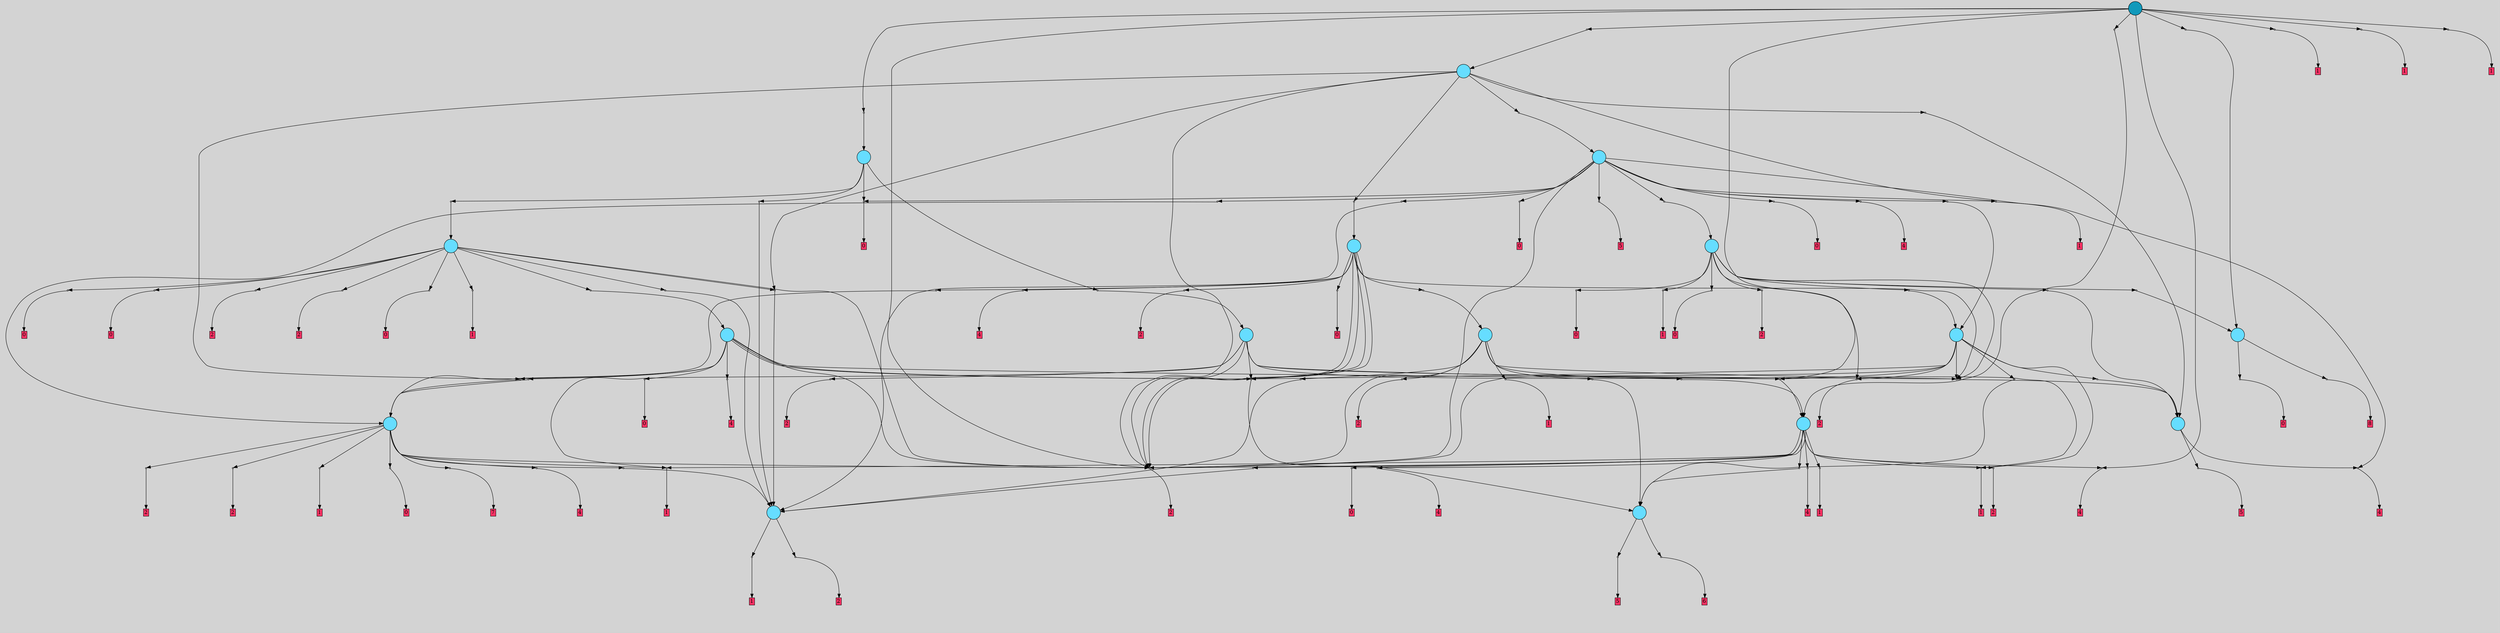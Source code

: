 // File exported with GEGELATI v1.3.1
// On the 2024-04-14 05:24:34
// With the File::TPGGraphDotExporter
digraph{
	graph[pad = "0.212, 0.055" bgcolor = lightgray]
	node[shape=circle style = filled label = ""]
		T1 [fillcolor="#66ddff"]
		T4 [fillcolor="#66ddff"]
		T5 [fillcolor="#66ddff"]
		T8 [fillcolor="#66ddff"]
		T111 [fillcolor="#66ddff"]
		T184 [fillcolor="#66ddff"]
		T219 [fillcolor="#66ddff"]
		T280 [fillcolor="#66ddff"]
		T287 [fillcolor="#66ddff"]
		T295 [fillcolor="#66ddff"]
		T332 [fillcolor="#66ddff"]
		T351 [fillcolor="#66ddff"]
		T413 [fillcolor="#66ddff"]
		T436 [fillcolor="#66ddff"]
		T483 [fillcolor="#66ddff"]
		T490 [fillcolor="#66ddff"]
		T723 [fillcolor="#1199bb"]
		P18173 [fillcolor="#cccccc" shape=point] //
		I18173 [shape=box style=invis label="1|5&3|7#1|5#4|3#0|5&#92;n"]
		P18173 -> I18173[style=invis]
		A11428 [fillcolor="#ff3366" shape=box margin=0.03 width=0 height=0 label="1"]
		T1 -> P18173 -> A11428
		P18174 [fillcolor="#cccccc" shape=point] //
		I18174 [shape=box style=invis label="1|1&1|5#3|1#3|2#2|3&#92;n"]
		P18174 -> I18174[style=invis]
		A11429 [fillcolor="#ff3366" shape=box margin=0.03 width=0 height=0 label="2"]
		T1 -> P18174 -> A11429
		P18175 [fillcolor="#cccccc" shape=point] //
		I18175 [shape=box style=invis label="1|7&2|5#4|5#3|6#0|4&#92;n"]
		P18175 -> I18175[style=invis]
		A11430 [fillcolor="#ff3366" shape=box margin=0.03 width=0 height=0 label="4"]
		T4 -> P18175 -> A11430
		P18176 [fillcolor="#cccccc" shape=point] //
		I18176 [shape=box style=invis label="5|6&3|4#3|7#1|4#3|6&#92;n3|2&3|5#2|4#0|2#4|6&#92;n1|6&0|2#3|3#3|1#0|6&#92;n3|2&0|4#1|4#4|7#2|7&#92;n4|3&0|0#2|0#2|3#0|4&#92;n4|5&1|0#2|7#0|2#1|6&#92;n4|2&2|2#3|5#2|1#0|0&#92;n1|6&4|3#0|4#4|7#3|1&#92;n4|1&3|0#3|3#3|4#3|4&#92;n6|4&4|2#0|5#3|7#1|2&#92;n"]
		P18176 -> I18176[style=invis]
		A11431 [fillcolor="#ff3366" shape=box margin=0.03 width=0 height=0 label="5"]
		T4 -> P18176 -> A11431
		P18177 [fillcolor="#cccccc" shape=point] //
		I18177 [shape=box style=invis label="6|2&0|5#0|3#2|7#3|3&#92;n4|4&3|2#2|6#4|1#3|6&#92;n"]
		P18177 -> I18177[style=invis]
		A11432 [fillcolor="#ff3366" shape=box margin=0.03 width=0 height=0 label="5"]
		T5 -> P18177 -> A11432
		P18178 [fillcolor="#cccccc" shape=point] //
		I18178 [shape=box style=invis label="5|6&2|1#2|5#2|2#4|1&#92;n7|1&2|4#0|1#2|7#1|4&#92;n3|5&1|6#4|2#4|4#2|1&#92;n3|2&0|6#1|5#4|3#0|7&#92;n0|2&0|2#3|2#4|1#3|1&#92;n6|4&0|6#0|0#2|3#2|3&#92;n7|2&1|5#4|0#3|1#2|5&#92;n3|5&2|5#2|2#1|1#4|6&#92;n7|2&4|2#2|5#4|7#4|6&#92;n0|1&3|3#4|2#2|6#4|6&#92;n"]
		P18178 -> I18178[style=invis]
		A11433 [fillcolor="#ff3366" shape=box margin=0.03 width=0 height=0 label="6"]
		T5 -> P18178 -> A11433
		P18179 [fillcolor="#cccccc" shape=point] //
		I18179 [shape=box style=invis label="4|2&4|4#2|6#0|7#3|0&#92;n2|5&4|5#2|5#1|5#0|3&#92;n2|7&1|3#1|0#2|5#0|4&#92;n4|6&0|7#0|3#3|4#3|0&#92;n4|5&4|4#1|6#1|6#2|6&#92;n2|6&2|0#0|1#3|3#4|2&#92;n3|5&0|3#1|0#2|6#1|7&#92;n6|3&2|0#3|4#1|6#0|2&#92;n7|0&2|2#3|2#3|6#3|6&#92;n"]
		P18179 -> I18179[style=invis]
		A11434 [fillcolor="#ff3366" shape=box margin=0.03 width=0 height=0 label="8"]
		T8 -> P18179 -> A11434
		P18180 [fillcolor="#cccccc" shape=point] //
		I18180 [shape=box style=invis label="3|7&0|5#1|1#4|7#2|1&#92;n6|3&0|1#1|7#4|3#2|7&#92;n1|3&3|1#4|6#0|5#3|7&#92;n3|4&4|2#3|5#1|5#0|4&#92;n0|4&1|0#4|0#4|3#3|6&#92;n1|1&0|2#2|1#3|0#3|0&#92;n"]
		P18180 -> I18180[style=invis]
		A11435 [fillcolor="#ff3366" shape=box margin=0.03 width=0 height=0 label="0"]
		T8 -> P18180 -> A11435
		P18181 [fillcolor="#cccccc" shape=point] //
		I18181 [shape=box style=invis label="1|0&1|5#2|7#4|2#2|3&#92;n0|1&1|5#3|1#4|2#2|3&#92;n1|6&4|1#2|5#3|4#0|6&#92;n"]
		P18181 -> I18181[style=invis]
		A11436 [fillcolor="#ff3366" shape=box margin=0.03 width=0 height=0 label="2"]
		T111 -> P18181 -> A11436
		P18182 [fillcolor="#cccccc" shape=point] //
		I18182 [shape=box style=invis label="1|1&1|0#4|6#4|5#1|1&#92;n2|2&3|2#3|4#4|2#1|6&#92;n2|0&3|7#2|1#1|6#2|7&#92;n"]
		P18182 -> I18182[style=invis]
		A11437 [fillcolor="#ff3366" shape=box margin=0.03 width=0 height=0 label="1"]
		T111 -> P18182 -> A11437
		P18183 [fillcolor="#cccccc" shape=point] //
		I18183 [shape=box style=invis label="0|0&1|5#4|6#4|2#2|3&#92;n5|7&3|5#3|1#3|2#3|5&#92;n"]
		P18183 -> I18183[style=invis]
		A11438 [fillcolor="#ff3366" shape=box margin=0.03 width=0 height=0 label="2"]
		T111 -> P18183 -> A11438
		P18184 [fillcolor="#cccccc" shape=point] //
		I18184 [shape=box style=invis label="2|7&1|4#2|2#2|0#4|2&#92;n1|3&3|2#4|6#0|7#2|2&#92;n0|7&1|5#0|0#0|0#4|5&#92;n1|2&4|7#3|0#0|1#2|7&#92;n2|6&1|0#3|2#1|0#4|3&#92;n3|1&0|2#4|6#3|2#2|5&#92;n7|4&2|1#4|4#1|7#0|5&#92;n2|5&3|4#1|7#0|7#4|0&#92;n"]
		P18184 -> I18184[style=invis]
		A11439 [fillcolor="#ff3366" shape=box margin=0.03 width=0 height=0 label="7"]
		T111 -> P18184 -> A11439
		P18185 [fillcolor="#cccccc" shape=point] //
		I18185 [shape=box style=invis label="1|0&3|3#4|0#4|5#1|3&#92;n7|1&1|6#4|5#4|1#4|2&#92;n"]
		P18185 -> I18185[style=invis]
		A11440 [fillcolor="#ff3366" shape=box margin=0.03 width=0 height=0 label="4"]
		T111 -> P18185 -> A11440
		P18186 [fillcolor="#cccccc" shape=point] //
		I18186 [shape=box style=invis label="4|3&0|1#0|7#4|0#4|3&#92;n6|0&3|5#3|5#0|3#3|3&#92;n1|7&3|3#3|7#4|1#2|5&#92;n7|7&0|2#3|0#3|3#2|1&#92;n6|5&2|3#2|1#2|0#2|7&#92;n"]
		P18186 -> I18186[style=invis]
		A11441 [fillcolor="#ff3366" shape=box margin=0.03 width=0 height=0 label="2"]
		T111 -> P18186 -> A11441
		P18187 [fillcolor="#cccccc" shape=point] //
		I18187 [shape=box style=invis label="1|5&3|7#1|5#1|0#0|5&#92;n1|0&3|7#2|2#0|4#3|0&#92;n0|1&3|4#2|0#0|5#3|5&#92;n"]
		P18187 -> I18187[style=invis]
		A11442 [fillcolor="#ff3366" shape=box margin=0.03 width=0 height=0 label="1"]
		T111 -> P18187 -> A11442
		P18188 [fillcolor="#cccccc" shape=point] //
		I18188 [shape=box style=invis label="3|7&0|5#1|1#4|7#2|1&#92;n1|1&0|2#2|1#3|0#3|0&#92;n1|3&3|1#4|6#0|5#3|7&#92;n3|4&4|2#3|5#1|3#0|4&#92;n0|4&1|0#4|0#4|3#4|6&#92;n2|0&0|4#3|6#4|2#1|0&#92;n"]
		P18188 -> I18188[style=invis]
		A11443 [fillcolor="#ff3366" shape=box margin=0.03 width=0 height=0 label="0"]
		T111 -> P18188 -> A11443
		P18189 [fillcolor="#cccccc" shape=point] //
		I18189 [shape=box style=invis label="4|4&2|5#0|4#3|2#0|7&#92;n2|3&3|2#3|7#1|0#4|7&#92;n0|1&1|1#3|2#1|5#2|0&#92;n"]
		P18189 -> I18189[style=invis]
		T111 -> P18189 -> T1
		P18190 [fillcolor="#cccccc" shape=point] //
		I18190 [shape=box style=invis label="4|2&4|4#2|6#0|7#3|0&#92;n3|5&0|3#1|0#2|6#1|7&#92;n2|5&4|5#2|5#1|5#0|3&#92;n4|6&0|7#0|3#3|4#3|0&#92;n4|5&4|4#1|6#1|6#2|6&#92;n2|6&2|0#0|1#3|3#4|2&#92;n2|7&1|3#1|0#2|5#0|4&#92;n4|2&2|6#1|3#1|5#4|2&#92;n6|3&2|0#3|4#1|6#4|2&#92;n7|0&2|2#0|2#3|6#3|6&#92;n"]
		P18190 -> I18190[style=invis]
		T184 -> P18190 -> T5
		P18191 [fillcolor="#cccccc" shape=point] //
		I18191 [shape=box style=invis label="4|4&2|5#0|4#3|2#0|7&#92;n4|5&3|6#0|2#2|1#2|6&#92;n0|1&1|1#3|2#1|5#2|0&#92;n"]
		P18191 -> I18191[style=invis]
		T184 -> P18191 -> T1
		P18192 [fillcolor="#cccccc" shape=point] //
		I18192 [shape=box style=invis label="2|0&4|2#0|0#4|6#1|7&#92;n0|4&1|0#4|5#4|3#4|6&#92;n2|0&3|0#0|4#3|1#0|5&#92;n3|2&1|7#3|4#1|6#2|4&#92;n"]
		P18192 -> I18192[style=invis]
		A11444 [fillcolor="#ff3366" shape=box margin=0.03 width=0 height=0 label="0"]
		T184 -> P18192 -> A11444
		P18193 [fillcolor="#cccccc" shape=point] //
		I18193 [shape=box style=invis label="2|0&3|7#2|1#2|6#2|7&#92;n"]
		P18193 -> I18193[style=invis]
		A11445 [fillcolor="#ff3366" shape=box margin=0.03 width=0 height=0 label="1"]
		T184 -> P18193 -> A11445
		P18194 [fillcolor="#cccccc" shape=point] //
		I18194 [shape=box style=invis label="4|6&2|0#4|0#1|0#4|1&#92;n5|3&2|0#1|6#1|7#4|2&#92;n0|0&2|2#1|4#2|2#2|7&#92;n6|1&3|3#3|6#0|1#2|3&#92;n7|3&4|2#1|5#1|5#3|6&#92;n7|5&2|5#0|0#3|6#2|4&#92;n3|2&0|0#2|6#1|5#3|0&#92;n0|2&2|0#4|2#3|3#0|1&#92;n6|3&1|1#0|1#4|2#4|3&#92;n"]
		P18194 -> I18194[style=invis]
		A11446 [fillcolor="#ff3366" shape=box margin=0.03 width=0 height=0 label="4"]
		T184 -> P18194 -> A11446
		T184 -> P18182
		T184 -> P18186
		P18195 [fillcolor="#cccccc" shape=point] //
		I18195 [shape=box style=invis label="2|0&2|5#3|0#0|3#3|2&#92;n6|7&0|1#1|3#3|4#1|2&#92;n1|4&4|7#4|1#0|3#1|4&#92;n1|1&2|5#1|0#2|0#3|4&#92;n"]
		P18195 -> I18195[style=invis]
		A11447 [fillcolor="#ff3366" shape=box margin=0.03 width=0 height=0 label="4"]
		T184 -> P18195 -> A11447
		P18196 [fillcolor="#cccccc" shape=point] //
		I18196 [shape=box style=invis label="1|0&3|0#0|0#4|5#1|3&#92;n"]
		P18196 -> I18196[style=invis]
		A11448 [fillcolor="#ff3366" shape=box margin=0.03 width=0 height=0 label="4"]
		T184 -> P18196 -> A11448
		P18197 [fillcolor="#cccccc" shape=point] //
		I18197 [shape=box style=invis label="3|0&3|1#4|0#0|3#1|1&#92;n2|3&1|7#4|1#0|2#1|0&#92;n1|5&2|7#1|4#2|3#0|7&#92;n7|5&0|2#2|0#0|2#0|1&#92;n"]
		P18197 -> I18197[style=invis]
		A11449 [fillcolor="#ff3366" shape=box margin=0.03 width=0 height=0 label="1"]
		T184 -> P18197 -> A11449
		P18198 [fillcolor="#cccccc" shape=point] //
		I18198 [shape=box style=invis label="4|3&0|3#0|7#4|0#4|3&#92;n6|5&2|3#2|1#2|0#2|7&#92;n7|7&0|2#3|0#3|3#2|1&#92;n6|0&3|5#3|5#0|3#3|3&#92;n"]
		P18198 -> I18198[style=invis]
		A11450 [fillcolor="#ff3366" shape=box margin=0.03 width=0 height=0 label="2"]
		T184 -> P18198 -> A11450
		T184 -> P18186
		P18199 [fillcolor="#cccccc" shape=point] //
		I18199 [shape=box style=invis label="4|2&4|4#2|6#0|7#3|0&#92;n3|5&0|3#1|0#2|6#1|7&#92;n2|7&1|3#1|0#2|5#0|4&#92;n4|6&0|7#0|3#3|4#3|0&#92;n4|5&4|4#1|6#1|6#2|6&#92;n2|6&2|0#0|1#3|3#4|2&#92;n2|5&4|5#2|5#1|5#0|3&#92;n4|2&2|6#1|3#1|5#4|2&#92;n6|3&2|0#3|4#1|6#4|2&#92;n7|0&2|2#3|2#3|6#3|6&#92;n"]
		P18199 -> I18199[style=invis]
		T219 -> P18199 -> T5
		P18200 [fillcolor="#cccccc" shape=point] //
		I18200 [shape=box style=invis label="6|1&0|5#2|6#3|4#0|5&#92;n7|6&4|2#1|3#2|2#4|3&#92;n5|0&3|7#1|1#0|4#3|0&#92;n1|2&3|6#2|4#1|0#4|0&#92;n2|3&4|7#0|3#0|1#0|1&#92;n6|3&0|1#1|7#0|3#2|3&#92;n"]
		P18200 -> I18200[style=invis]
		A11451 [fillcolor="#ff3366" shape=box margin=0.03 width=0 height=0 label="0"]
		T219 -> P18200 -> A11451
		P18201 [fillcolor="#cccccc" shape=point] //
		I18201 [shape=box style=invis label="1|4&1|6#2|7#1|7#1|2&#92;n6|0&0|6#1|6#1|5#3|0&#92;n6|7&4|5#4|5#3|6#0|4&#92;n"]
		P18201 -> I18201[style=invis]
		A11452 [fillcolor="#ff3366" shape=box margin=0.03 width=0 height=0 label="4"]
		T219 -> P18201 -> A11452
		T219 -> P18186
		P18202 [fillcolor="#cccccc" shape=point] //
		I18202 [shape=box style=invis label="2|0&3|7#2|1#2|6#2|7&#92;n0|3&1|0#1|7#3|7#3|5&#92;n"]
		P18202 -> I18202[style=invis]
		T219 -> P18202 -> T184
		P18203 [fillcolor="#cccccc" shape=point] //
		I18203 [shape=box style=invis label="1|3&2|6#3|0#4|6#3|1&#92;n1|2&1|6#1|5#0|0#3|6&#92;n4|0&2|2#3|1#3|2#2|0&#92;n3|1&2|3#3|1#4|3#2|0&#92;n"]
		P18203 -> I18203[style=invis]
		T219 -> P18203 -> T111
		T219 -> P18199
		P18204 [fillcolor="#cccccc" shape=point] //
		I18204 [shape=box style=invis label="4|0&2|2#3|1#3|2#2|0&#92;n1|2&1|6#1|5#0|0#3|6&#92;n1|3&2|6#1|0#4|6#3|1&#92;n"]
		P18204 -> I18204[style=invis]
		T219 -> P18204 -> T111
		P18205 [fillcolor="#cccccc" shape=point] //
		I18205 [shape=box style=invis label="7|0&1|0#0|2#0|6#2|5&#92;n5|5&1|4#0|7#4|5#2|4&#92;n3|2&0|3#0|3#4|1#4|6&#92;n"]
		P18205 -> I18205[style=invis]
		T280 -> P18205 -> T4
		P18206 [fillcolor="#cccccc" shape=point] //
		I18206 [shape=box style=invis label="4|7&1|1#1|7#3|2#1|5&#92;n0|3&1|6#1|3#0|0#0|3&#92;n7|3&3|2#4|2#0|6#2|3&#92;n3|1&4|4#0|1#2|5#4|5&#92;n4|1&4|0#2|0#0|1#0|3&#92;n5|0&0|1#0|1#2|0#2|4&#92;n"]
		P18206 -> I18206[style=invis]
		A11453 [fillcolor="#ff3366" shape=box margin=0.03 width=0 height=0 label="2"]
		T280 -> P18206 -> A11453
		T280 -> P18193
		T280 -> P18182
		T280 -> P18202
		T280 -> P18186
		T280 -> P18199
		P18207 [fillcolor="#cccccc" shape=point] //
		I18207 [shape=box style=invis label="7|6&0|0#4|0#1|5#4|2&#92;n1|0&3|2#3|1#1|2#0|4&#92;n7|5&2|2#0|0#1|3#2|2&#92;n5|0&0|0#1|4#4|3#1|6&#92;n3|7&3|2#2|6#1|1#1|0&#92;n5|6&4|2#2|0#4|1#3|6&#92;n3|3&0|4#1|1#4|6#2|1&#92;n1|6&2|4#4|3#4|5#0|7&#92;n"]
		P18207 -> I18207[style=invis]
		A11454 [fillcolor="#ff3366" shape=box margin=0.03 width=0 height=0 label="0"]
		T287 -> P18207 -> A11454
		P18208 [fillcolor="#cccccc" shape=point] //
		I18208 [shape=box style=invis label="0|2&2|6#0|4#2|6#2|2&#92;n5|0&2|0#3|7#3|7#2|4&#92;n3|6&2|0#2|6#4|2#4|4&#92;n3|4&3|2#3|4#1|2#4|2&#92;n5|2&0|0#4|5#4|0#4|0&#92;n"]
		P18208 -> I18208[style=invis]
		A11455 [fillcolor="#ff3366" shape=box margin=0.03 width=0 height=0 label="0"]
		T287 -> P18208 -> A11455
		P18209 [fillcolor="#cccccc" shape=point] //
		I18209 [shape=box style=invis label="1|3&2|1#0|7#4|0#4|3&#92;n1|7&3|3#3|7#4|1#2|5&#92;n6|5&2|3#2|1#2|5#2|7&#92;n2|7&0|2#3|0#3|3#2|0&#92;n1|4&4|2#2|1#0|4#3|4&#92;n"]
		P18209 -> I18209[style=invis]
		A11456 [fillcolor="#ff3366" shape=box margin=0.03 width=0 height=0 label="2"]
		T287 -> P18209 -> A11456
		P18210 [fillcolor="#cccccc" shape=point] //
		I18210 [shape=box style=invis label="6|2&2|2#4|6#1|0#3|7&#92;n7|0&4|3#4|1#0|2#3|2&#92;n"]
		P18210 -> I18210[style=invis]
		T287 -> P18210 -> T219
		P18211 [fillcolor="#cccccc" shape=point] //
		I18211 [shape=box style=invis label="4|3&0|1#0|7#4|0#4|3&#92;n7|7&0|2#3|0#3|3#2|1&#92;n1|7&3|3#3|7#4|1#2|5&#92;n6|0&3|5#3|4#0|3#3|3&#92;n"]
		P18211 -> I18211[style=invis]
		A11457 [fillcolor="#ff3366" shape=box margin=0.03 width=0 height=0 label="2"]
		T287 -> P18211 -> A11457
		P18212 [fillcolor="#cccccc" shape=point] //
		I18212 [shape=box style=invis label="4|1&2|6#3|2#0|4#1|7&#92;n6|4&4|2#3|4#1|5#0|4&#92;n6|4&0|4#4|3#4|5#2|6&#92;n6|3&0|1#1|7#4|3#2|7&#92;n4|1&0|2#2|1#0|0#3|0&#92;n2|4&1|0#4|0#4|3#3|6&#92;n4|0&4|7#2|0#2|2#0|1&#92;n"]
		P18212 -> I18212[style=invis]
		A11458 [fillcolor="#ff3366" shape=box margin=0.03 width=0 height=0 label="0"]
		T287 -> P18212 -> A11458
		P18213 [fillcolor="#cccccc" shape=point] //
		I18213 [shape=box style=invis label="6|5&2|0#2|5#4|1#3|0&#92;n6|5&4|4#1|6#3|1#1|7&#92;n5|0&1|3#0|7#1|6#1|6&#92;n"]
		P18213 -> I18213[style=invis]
		A11459 [fillcolor="#ff3366" shape=box margin=0.03 width=0 height=0 label="1"]
		T287 -> P18213 -> A11459
		T287 -> P18186
		P18214 [fillcolor="#cccccc" shape=point] //
		I18214 [shape=box style=invis label="5|3&0|7#1|7#1|7#0|2&#92;n3|1&0|1#3|6#4|7#1|6&#92;n1|3&3|5#4|7#0|5#1|5&#92;n1|7&0|7#3|3#0|2#4|2&#92;n6|2&4|3#3|5#4|2#3|1&#92;n4|0&1|5#0|2#3|2#1|0&#92;n4|2&4|7#0|1#1|4#0|7&#92;n4|7&4|1#0|5#0|4#1|3&#92;n4|7&3|6#1|3#4|3#4|3&#92;n"]
		P18214 -> I18214[style=invis]
		T287 -> P18214 -> T1
		P18215 [fillcolor="#cccccc" shape=point] //
		I18215 [shape=box style=invis label="2|5&1|3#1|5#0|0#2|2&#92;n5|0&0|5#0|2#3|0#1|2&#92;n4|3&0|5#2|7#4|3#1|5&#92;n"]
		P18215 -> I18215[style=invis]
		T287 -> P18215 -> T1
		T295 -> P18199
		T295 -> P18205
		T295 -> P18193
		T295 -> P18186
		T295 -> P18202
		P18216 [fillcolor="#cccccc" shape=point] //
		I18216 [shape=box style=invis label="4|5&4|4#1|6#1|6#2|6&#92;n3|5&0|3#1|0#2|6#1|7&#92;n4|2&4|4#2|6#0|7#3|0&#92;n4|6&0|7#0|3#3|4#3|0&#92;n2|7&1|3#1|0#2|5#0|4&#92;n2|5&4|5#2|5#1|5#0|3&#92;n2|4&3|6#3|6#0|3#1|4&#92;n4|2&2|6#1|3#1|5#4|2&#92;n6|3&2|0#3|4#1|6#4|2&#92;n0|0&2|2#3|2#3|6#3|6&#92;n"]
		P18216 -> I18216[style=invis]
		T295 -> P18216 -> T5
		P18217 [fillcolor="#cccccc" shape=point] //
		I18217 [shape=box style=invis label="3|4&3|4#1|4#4|7#2|1&#92;n6|4&4|6#0|5#3|7#1|2&#92;n4|2&1|5#0|6#1|3#3|0&#92;n7|5&3|7#0|3#4|5#3|1&#92;n6|1&3|7#3|3#3|4#3|4&#92;n4|2&2|2#3|5#2|1#0|0&#92;n6|2&3|5#2|4#0|2#4|6&#92;n7|3&3|0#1|7#3|0#2|7&#92;n7|0&0|5#2|2#2|6#0|7&#92;n5|1&3|5#1|3#4|1#2|0&#92;n"]
		P18217 -> I18217[style=invis]
		T295 -> P18217 -> T4
		P18218 [fillcolor="#cccccc" shape=point] //
		I18218 [shape=box style=invis label="5|1&4|4#1|7#3|4#1|1&#92;n0|1&0|1#1|7#0|4#2|5&#92;n5|0&4|5#1|5#0|0#4|2&#92;n5|1&1|6#3|0#3|7#2|2&#92;n6|1&2|3#2|1#2|0#2|7&#92;n"]
		P18218 -> I18218[style=invis]
		A11460 [fillcolor="#ff3366" shape=box margin=0.03 width=0 height=0 label="2"]
		T295 -> P18218 -> A11460
		P18219 [fillcolor="#cccccc" shape=point] //
		I18219 [shape=box style=invis label="7|0&2|2#3|2#3|6#3|6&#92;n3|5&0|3#1|0#2|6#1|7&#92;n2|7&1|3#1|0#2|5#0|4&#92;n4|6&0|7#0|3#3|4#3|0&#92;n4|5&4|4#1|6#1|6#2|6&#92;n2|6&2|0#0|1#3|3#4|2&#92;n2|5&4|5#2|5#1|5#0|3&#92;n4|2&2|6#1|3#1|5#4|2&#92;n6|3&2|3#3|4#1|6#4|2&#92;n4|2&4|4#2|6#0|7#3|0&#92;n"]
		P18219 -> I18219[style=invis]
		T332 -> P18219 -> T5
		P18220 [fillcolor="#cccccc" shape=point] //
		I18220 [shape=box style=invis label="2|0&3|7#2|1#2|6#2|7&#92;n"]
		P18220 -> I18220[style=invis]
		A11461 [fillcolor="#ff3366" shape=box margin=0.03 width=0 height=0 label="1"]
		T332 -> P18220 -> A11461
		P18221 [fillcolor="#cccccc" shape=point] //
		I18221 [shape=box style=invis label="0|0&1|5#4|6#4|2#2|3&#92;n"]
		P18221 -> I18221[style=invis]
		A11462 [fillcolor="#ff3366" shape=box margin=0.03 width=0 height=0 label="2"]
		T332 -> P18221 -> A11462
		T332 -> P18186
		P18222 [fillcolor="#cccccc" shape=point] //
		I18222 [shape=box style=invis label="2|0&3|7#2|7#2|6#2|7&#92;n"]
		P18222 -> I18222[style=invis]
		T332 -> P18222 -> T184
		T332 -> P18205
		P18223 [fillcolor="#cccccc" shape=point] //
		I18223 [shape=box style=invis label="3|2&1|4#1|2#0|3#2|3&#92;n0|0&3|2#1|0#1|5#2|4&#92;n"]
		P18223 -> I18223[style=invis]
		T332 -> P18223 -> T1
		T351 -> P18205
		P18224 [fillcolor="#cccccc" shape=point] //
		I18224 [shape=box style=invis label="4|3&0|1#0|7#4|0#4|3&#92;n1|7&3|3#3|7#4|1#2|5&#92;n6|0&3|5#3|5#0|3#3|3&#92;n7|7&0|2#3|0#3|3#1|1&#92;n"]
		P18224 -> I18224[style=invis]
		A11463 [fillcolor="#ff3366" shape=box margin=0.03 width=0 height=0 label="2"]
		T351 -> P18224 -> A11463
		P18225 [fillcolor="#cccccc" shape=point] //
		I18225 [shape=box style=invis label="3|4&3|4#1|4#4|7#2|1&#92;n6|4&4|6#0|5#0|7#1|2&#92;n7|5&3|7#0|3#4|5#3|1&#92;n4|2&1|5#0|6#1|3#3|0&#92;n6|1&3|7#3|3#3|4#3|4&#92;n4|2&2|2#3|5#2|1#0|0&#92;n6|2&3|5#2|4#0|2#4|6&#92;n7|3&3|0#1|7#3|0#2|7&#92;n7|0&0|5#2|2#2|6#0|7&#92;n5|1&3|5#1|3#4|1#2|0&#92;n"]
		P18225 -> I18225[style=invis]
		T351 -> P18225 -> T4
		T351 -> P18218
		P18226 [fillcolor="#cccccc" shape=point] //
		I18226 [shape=box style=invis label="4|5&2|2#2|5#0|6#3|6&#92;n3|2&1|3#3|4#3|6#2|5&#92;n0|4&1|0#4|0#4|3#3|6&#92;n2|0&3|0#0|4#1|1#0|5&#92;n"]
		P18226 -> I18226[style=invis]
		A11464 [fillcolor="#ff3366" shape=box margin=0.03 width=0 height=0 label="0"]
		T351 -> P18226 -> A11464
		P18227 [fillcolor="#cccccc" shape=point] //
		I18227 [shape=box style=invis label="1|1&2|1#2|1#3|0#3|0&#92;n4|2&3|5#0|3#3|1#4|6&#92;n1|6&0|7#2|6#0|6#1|3&#92;n0|6&3|4#1|2#0|3#2|6&#92;n1|1&1|7#4|5#1|4#2|3&#92;n2|0&0|4#2|6#4|2#1|0&#92;n1|3&3|1#4|6#0|4#3|1&#92;n3|0&0|2#0|5#2|2#0|2&#92;n"]
		P18227 -> I18227[style=invis]
		T351 -> P18227 -> T8
		P18228 [fillcolor="#cccccc" shape=point] //
		I18228 [shape=box style=invis label="6|0&4|6#4|5#4|7#0|0&#92;n"]
		P18228 -> I18228[style=invis]
		T351 -> P18228 -> T295
		P18229 [fillcolor="#cccccc" shape=point] //
		I18229 [shape=box style=invis label="3|2&2|2#3|7#0|1#0|3&#92;n0|3&3|6#1|6#1|1#0|2&#92;n3|4&4|2#0|0#2|1#4|2&#92;n5|4&0|0#4|4#4|3#1|6&#92;n3|7&0|4#1|1#4|7#2|1&#92;n0|4&1|3#4|1#0|1#2|1&#92;n7|4&1|1#0|6#3|0#2|2&#92;n6|3&2|1#3|7#4|3#2|7&#92;n3|0&3|0#2|5#2|4#3|2&#92;n"]
		P18229 -> I18229[style=invis]
		A11465 [fillcolor="#ff3366" shape=box margin=0.03 width=0 height=0 label="0"]
		T351 -> P18229 -> A11465
		P18230 [fillcolor="#cccccc" shape=point] //
		I18230 [shape=box style=invis label="6|4&2|5#0|4#3|2#2|7&#92;n6|0&3|7#2|3#0|3#0|0&#92;n0|1&1|1#2|2#1|5#2|0&#92;n"]
		P18230 -> I18230[style=invis]
		A11466 [fillcolor="#ff3366" shape=box margin=0.03 width=0 height=0 label="1"]
		T351 -> P18230 -> A11466
		P18231 [fillcolor="#cccccc" shape=point] //
		I18231 [shape=box style=invis label="6|3&0|7#1|7#1|7#0|2&#92;n4|0&1|5#0|2#3|2#1|0&#92;n1|7&0|7#3|3#0|2#4|2&#92;n4|2&4|6#0|1#1|4#0|7&#92;n4|3&4|3#4|6#1|2#0|6&#92;n6|2&4|3#3|5#4|2#3|1&#92;n3|1&0|1#3|2#4|7#1|6&#92;n"]
		P18231 -> I18231[style=invis]
		A11467 [fillcolor="#ff3366" shape=box margin=0.03 width=0 height=0 label="4"]
		T413 -> P18231 -> A11467
		T413 -> P18186
		P18232 [fillcolor="#cccccc" shape=point] //
		I18232 [shape=box style=invis label="2|0&3|7#2|5#4|4#2|2&#92;n"]
		P18232 -> I18232[style=invis]
		T413 -> P18232 -> T351
		P18233 [fillcolor="#cccccc" shape=point] //
		I18233 [shape=box style=invis label="0|0&3|2#1|2#1|5#2|4&#92;n"]
		P18233 -> I18233[style=invis]
		T413 -> P18233 -> T1
		P18234 [fillcolor="#cccccc" shape=point] //
		I18234 [shape=box style=invis label="5|7&0|4#0|5#3|7#1|0&#92;n0|4&1|0#4|4#4|3#3|6&#92;n5|3&1|5#2|7#1|5#3|5&#92;n3|2&1|3#3|4#3|6#2|0&#92;n4|5&2|2#2|1#0|6#3|6&#92;n2|0&3|0#0|4#1|1#0|5&#92;n"]
		P18234 -> I18234[style=invis]
		A11468 [fillcolor="#ff3366" shape=box margin=0.03 width=0 height=0 label="0"]
		T413 -> P18234 -> A11468
		P18235 [fillcolor="#cccccc" shape=point] //
		I18235 [shape=box style=invis label="4|5&2|2#2|5#0|6#3|6&#92;n3|2&1|3#3|4#1|6#1|0&#92;n0|4&1|0#4|0#4|3#3|3&#92;n0|4&2|2#4|0#2|2#2|5&#92;n2|0&3|0#0|4#1|1#0|5&#92;n6|3&4|0#0|3#3|7#4|3&#92;n"]
		P18235 -> I18235[style=invis]
		A11469 [fillcolor="#ff3366" shape=box margin=0.03 width=0 height=0 label="0"]
		T413 -> P18235 -> A11469
		P18236 [fillcolor="#cccccc" shape=point] //
		I18236 [shape=box style=invis label="1|4&1|1#2|1#1|4#3|1&#92;n2|5&2|2#0|4#0|1#2|7&#92;n2|0&2|2#3|1#0|2#3|4&#92;n"]
		P18236 -> I18236[style=invis]
		A11470 [fillcolor="#ff3366" shape=box margin=0.03 width=0 height=0 label="5"]
		T413 -> P18236 -> A11470
		P18237 [fillcolor="#cccccc" shape=point] //
		I18237 [shape=box style=invis label="0|7&2|2#0|7#3|1#2|3&#92;n3|1&0|2#1|6#3|2#2|5&#92;n0|7&1|5#0|0#0|0#4|5&#92;n1|3&3|2#4|6#0|7#2|2&#92;n2|5&3|4#1|7#0|7#4|0&#92;n6|0&3|7#0|2#2|7#1|2&#92;n2|0&1|4#2|2#2|0#4|2&#92;n2|6&1|0#3|2#1|0#4|3&#92;n"]
		P18237 -> I18237[style=invis]
		T413 -> P18237 -> T295
		P18238 [fillcolor="#cccccc" shape=point] //
		I18238 [shape=box style=invis label="2|2&2|1#0|0#0|5#0|4&#92;n6|2&1|1#1|7#4|3#1|7&#92;n3|2&1|3#3|6#3|6#2|0&#92;n5|5&0|1#3|4#4|5#1|4&#92;n0|4&1|0#4|7#4|3#3|6&#92;n2|0&3|0#0|4#1|1#0|5&#92;n"]
		P18238 -> I18238[style=invis]
		A11471 [fillcolor="#ff3366" shape=box margin=0.03 width=0 height=0 label="0"]
		T413 -> P18238 -> A11471
		T413 -> P18175
		P18239 [fillcolor="#cccccc" shape=point] //
		I18239 [shape=box style=invis label="2|0&3|7#2|1#1|6#2|7&#92;n2|1&1|0#4|6#4|5#1|1&#92;n"]
		P18239 -> I18239[style=invis]
		A11472 [fillcolor="#ff3366" shape=box margin=0.03 width=0 height=0 label="1"]
		T413 -> P18239 -> A11472
		P18240 [fillcolor="#cccccc" shape=point] //
		I18240 [shape=box style=invis label="1|3&2|6#3|0#4|6#3|1&#92;n3|1&2|3#3|1#4|3#2|0&#92;n4|0&2|2#3|1#3|2#2|3&#92;n1|2&1|6#1|5#0|0#3|6&#92;n"]
		P18240 -> I18240[style=invis]
		T413 -> P18240 -> T111
		T436 -> P18199
		P18241 [fillcolor="#cccccc" shape=point] //
		I18241 [shape=box style=invis label="4|5&4|0#2|5#2|4#1|6&#92;n6|7&2|5#2|7#1|1#0|5&#92;n5|4&2|2#4|3#2|0#4|4&#92;n7|3&1|7#0|4#4|7#2|5&#92;n2|3&4|7#0|3#0|1#0|6&#92;n5|0&3|2#4|1#0|4#3|4&#92;n1|2&3|6#0|4#1|0#4|0&#92;n2|2&2|5#1|6#3|0#2|0&#92;n"]
		P18241 -> I18241[style=invis]
		A11473 [fillcolor="#ff3366" shape=box margin=0.03 width=0 height=0 label="0"]
		T436 -> P18241 -> A11473
		P18242 [fillcolor="#cccccc" shape=point] //
		I18242 [shape=box style=invis label="7|2&3|2#1|6#4|5#4|6&#92;n2|5&4|1#0|2#2|5#2|7&#92;n6|2&1|5#1|5#2|0#3|6&#92;n0|0&0|7#1|0#4|7#2|5&#92;n1|3&4|6#1|0#0|6#3|1&#92;n5|3&1|0#0|5#1|5#1|2&#92;n0|6&2|0#0|1#3|7#0|4&#92;n0|1&4|2#2|0#3|3#0|0&#92;n2|4&3|4#1|6#2|1#0|3&#92;n"]
		P18242 -> I18242[style=invis]
		T436 -> P18242 -> T111
		P18243 [fillcolor="#cccccc" shape=point] //
		I18243 [shape=box style=invis label="4|7&1|4#1|0#0|2#1|0&#92;n5|0&0|2#4|1#1|5#1|0&#92;n"]
		P18243 -> I18243[style=invis]
		A11474 [fillcolor="#ff3366" shape=box margin=0.03 width=0 height=0 label="4"]
		T436 -> P18243 -> A11474
		T436 -> P18199
		T436 -> P18186
		P18244 [fillcolor="#cccccc" shape=point] //
		I18244 [shape=box style=invis label="3|4&1|2#2|7#0|2#2|1&#92;n1|6&2|1#0|1#3|2#1|2&#92;n7|5&0|4#4|7#1|0#4|2&#92;n3|1&1|5#0|5#3|5#4|1&#92;n1|0&4|4#3|4#0|7#4|6&#92;n"]
		P18244 -> I18244[style=invis]
		T436 -> P18244 -> T332
		T436 -> P18205
		T436 -> P18186
		P18245 [fillcolor="#cccccc" shape=point] //
		I18245 [shape=box style=invis label="6|0&3|5#3|4#0|3#3|3&#92;n4|3&0|1#0|7#4|0#3|3&#92;n5|0&1|4#4|0#2|5#2|0&#92;n7|7&2|5#4|1#4|0#3|5&#92;n1|7&3|3#3|7#4|1#2|5&#92;n"]
		P18245 -> I18245[style=invis]
		A11475 [fillcolor="#ff3366" shape=box margin=0.03 width=0 height=0 label="2"]
		T436 -> P18245 -> A11475
		P18246 [fillcolor="#cccccc" shape=point] //
		I18246 [shape=box style=invis label="0|0&2|1#4|4#1|0#2|2&#92;n7|1&0|6#3|0#3|3#0|2&#92;n5|1&1|5#0|2#0|4#0|6&#92;n2|4&2|5#3|4#2|1#2|4&#92;n0|1&4|1#2|6#4|7#2|0&#92;n6|0&3|2#3|5#0|3#3|3&#92;n2|0&2|4#3|5#2|6#0|3&#92;n0|6&4|6#1|3#3|6#4|3&#92;n2|7&3|3#4|3#2|6#2|1&#92;n2|6&3|4#4|7#3|0#3|0&#92;n"]
		P18246 -> I18246[style=invis]
		T483 -> P18246 -> T280
		P18247 [fillcolor="#cccccc" shape=point] //
		I18247 [shape=box style=invis label="0|0&0|0#3|2#2|7#0|5&#92;n5|1&0|2#2|1#3|5#0|5&#92;n5|1&0|7#3|1#4|6#4|7&#92;n5|6&3|4#3|0#1|1#2|0&#92;n5|1&2|1#3|0#3|7#2|4&#92;n2|4&1|7#4|5#0|4#3|7&#92;n"]
		P18247 -> I18247[style=invis]
		T483 -> P18247 -> T287
		P18248 [fillcolor="#cccccc" shape=point] //
		I18248 [shape=box style=invis label="5|4&2|1#3|6#3|1#4|2&#92;n0|0&3|2#1|2#1|5#2|4&#92;n"]
		P18248 -> I18248[style=invis]
		T483 -> P18248 -> T1
		T483 -> P18235
		P18249 [fillcolor="#cccccc" shape=point] //
		I18249 [shape=box style=invis label="5|0&4|0#3|2#0|3#2|1&#92;n4|0&3|0#4|2#4|5#2|1&#92;n2|0&3|7#3|1#2|6#2|7&#92;n"]
		P18249 -> I18249[style=invis]
		T490 -> P18249 -> T413
		T490 -> P18239
		P18250 [fillcolor="#cccccc" shape=point] //
		I18250 [shape=box style=invis label="3|6&0|7#0|3#3|4#3|0&#92;n3|7&3|1#0|2#0|2#3|4&#92;n7|0&4|2#3|2#3|6#3|6&#92;n7|4&1|3#2|3#3|4#4|7&#92;n7|1&1|1#1|2#0|3#4|1&#92;n2|7&4|5#2|5#1|5#3|3&#92;n4|2&4|2#2|6#0|7#3|0&#92;n2|3&2|0#3|4#1|6#4|2&#92;n5|2&1|4#4|5#4|4#2|6&#92;n2|7&1|3#1|0#2|5#0|7&#92;n"]
		P18250 -> I18250[style=invis]
		T490 -> P18250 -> T436
		T490 -> P18204
		T490 -> P18186
		T490 -> P18215
		P18251 [fillcolor="#cccccc" shape=point] //
		I18251 [shape=box style=invis label="3|4&3|4#1|4#4|7#2|1&#92;n7|4&2|3#2|2#1|0#0|7&#92;n7|5&3|7#0|3#4|5#3|1&#92;n6|1&3|7#3|3#3|4#3|4&#92;n4|2&1|5#0|6#1|3#3|0&#92;n4|2&2|2#3|5#2|1#0|0&#92;n6|2&3|5#2|4#0|2#4|6&#92;n7|3&3|0#1|7#3|0#2|7&#92;n7|0&0|5#2|2#2|6#2|7&#92;n5|1&3|5#1|3#4|1#2|0&#92;n"]
		P18251 -> I18251[style=invis]
		T490 -> P18251 -> T4
		P18252 [fillcolor="#cccccc" shape=point] //
		I18252 [shape=box style=invis label="2|4&4|5#2|0#0|3#0|6&#92;n6|4&0|7#4|5#0|4#2|3&#92;n3|2&0|2#0|6#0|0#1|2&#92;n3|3&4|2#3|7#1|3#0|4&#92;n3|3&4|6#0|6#0|1#0|7&#92;n2|0&0|5#0|7#3|1#1|6&#92;n7|4&2|0#0|1#4|3#4|6&#92;n2|0&0|4#0|6#4|2#4|0&#92;n4|0&1|1#1|6#0|5#3|1&#92;n"]
		P18252 -> I18252[style=invis]
		T723 -> P18252 -> T490
		T723 -> P18186
		P18253 [fillcolor="#cccccc" shape=point] //
		I18253 [shape=box style=invis label="4|0&4|1#2|4#4|4#4|0&#92;n0|1&3|5#1|7#2|6#0|1&#92;n6|2&1|0#3|3#3|2#2|2&#92;n0|6&3|4#1|7#4|5#4|4&#92;n"]
		P18253 -> I18253[style=invis]
		T723 -> P18253 -> T483
		P18254 [fillcolor="#cccccc" shape=point] //
		I18254 [shape=box style=invis label="3|3&2|0#1|0#3|5#0|7&#92;n1|1&0|5#1|7#1|6#0|3&#92;n7|2&1|1#0|3#1|5#1|4&#92;n5|3&2|1#0|6#4|4#4|6&#92;n6|4&2|4#2|7#1|1#2|4&#92;n6|7&1|1#0|1#2|4#0|4&#92;n5|5&3|3#3|5#2|4#1|6&#92;n4|0&1|6#0|2#4|1#1|2&#92;n6|7&2|6#2|0#3|0#1|5&#92;n"]
		P18254 -> I18254[style=invis]
		A11476 [fillcolor="#ff3366" shape=box margin=0.03 width=0 height=0 label="1"]
		T723 -> P18254 -> A11476
		P18255 [fillcolor="#cccccc" shape=point] //
		I18255 [shape=box style=invis label="6|6&0|7#2|3#4|0#1|3&#92;n2|0&3|7#2|2#1|6#2|7&#92;n"]
		P18255 -> I18255[style=invis]
		A11477 [fillcolor="#ff3366" shape=box margin=0.03 width=0 height=0 label="1"]
		T723 -> P18255 -> A11477
		T723 -> P18195
		P18256 [fillcolor="#cccccc" shape=point] //
		I18256 [shape=box style=invis label="4|0&3|5#3|0#0|3#0|6&#92;n2|1&4|4#3|5#4|7#0|2&#92;n"]
		P18256 -> I18256[style=invis]
		T723 -> P18256 -> T8
		P18257 [fillcolor="#cccccc" shape=point] //
		I18257 [shape=box style=invis label="6|2&0|6#3|7#2|0#0|6&#92;n2|7&1|2#2|6#2|6#4|4&#92;n0|7&4|0#2|2#2|3#1|3&#92;n7|1&3|4#3|7#4|1#2|2&#92;n4|5&3|4#1|6#3|5#3|1&#92;n2|4&4|3#0|3#0|2#0|7&#92;n7|2&0|6#1|5#2|4#2|4&#92;n4|0&0|5#2|0#1|2#1|2&#92;n"]
		P18257 -> I18257[style=invis]
		T723 -> P18257 -> T184
		T723 -> P18202
		P18258 [fillcolor="#cccccc" shape=point] //
		I18258 [shape=box style=invis label="7|4&1|1#3|1#1|1#3|5&#92;n0|5&4|4#1|2#3|4#4|2&#92;n2|0&3|7#2|5#2|6#2|6&#92;n7|3&2|7#0|2#3|0#3|1&#92;n"]
		P18258 -> I18258[style=invis]
		A11478 [fillcolor="#ff3366" shape=box margin=0.03 width=0 height=0 label="1"]
		T723 -> P18258 -> A11478
		{ rank= same T723 }
}
